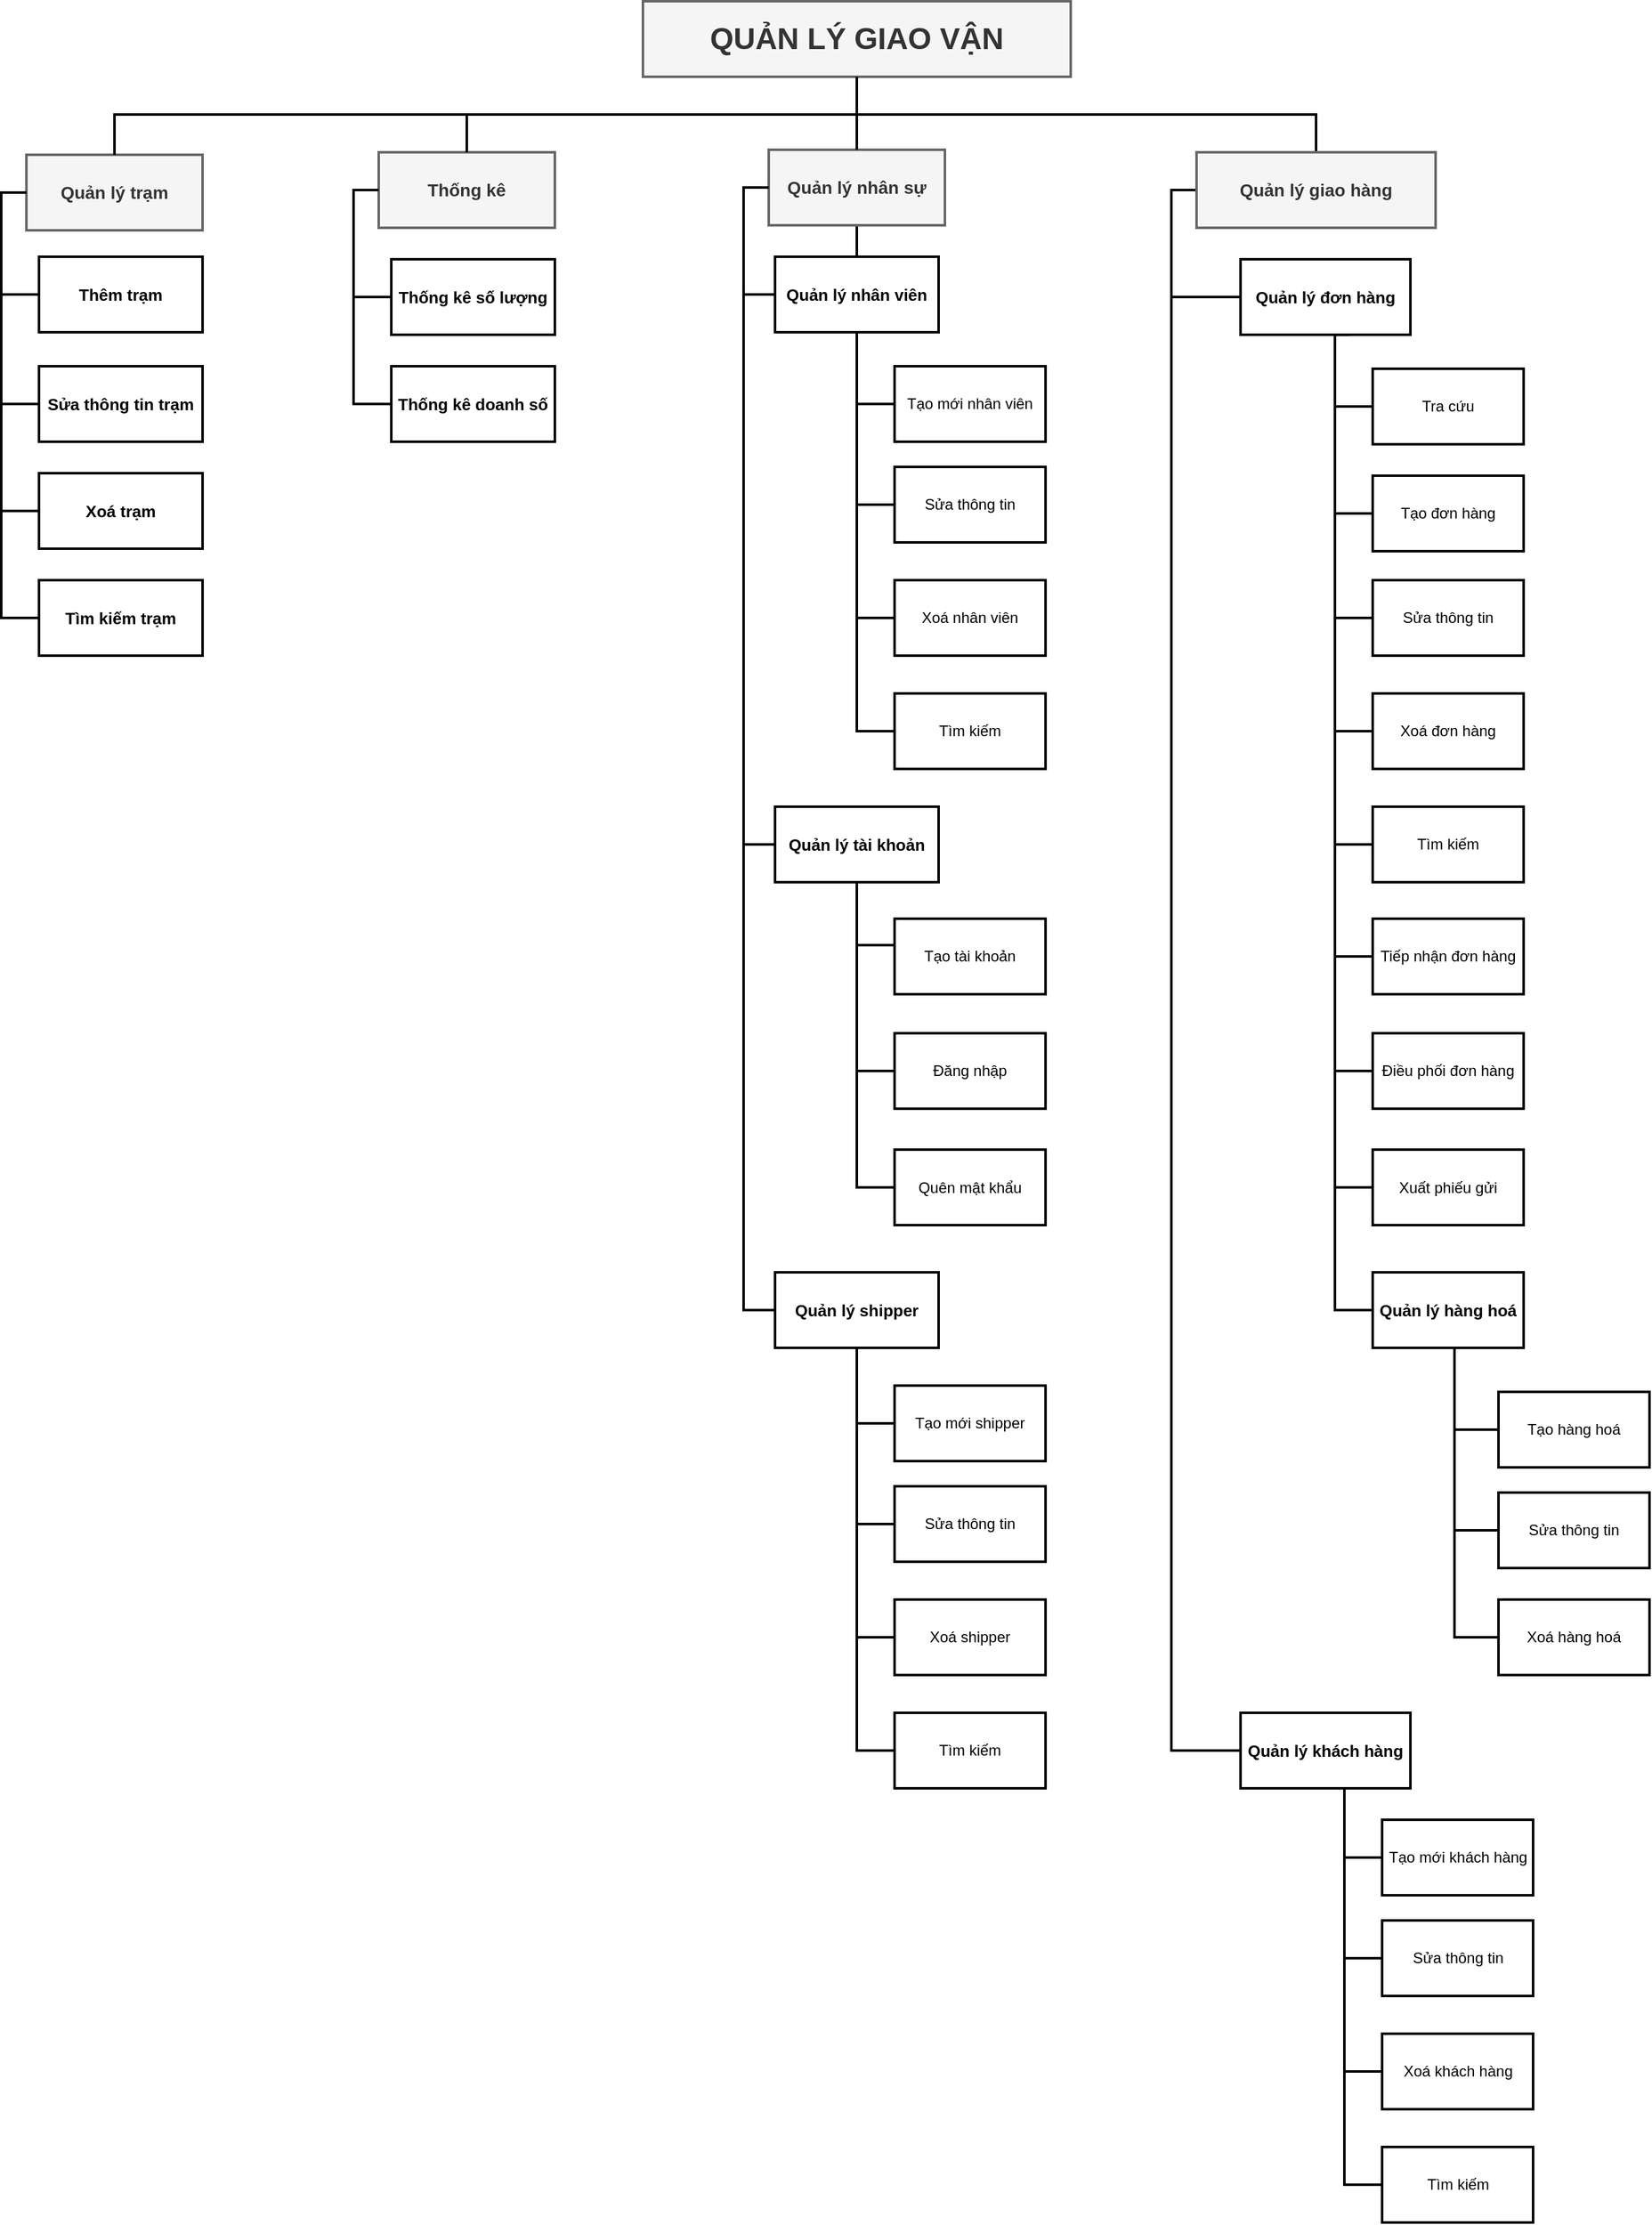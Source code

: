 <mxfile version="14.4.3" type="device"><diagram name="Page-1" id="64c3da0e-402f-94eb-ee01-a36477274f13"><mxGraphModel dx="5413" dy="2403" grid="1" gridSize="10" guides="1" tooltips="1" connect="1" arrows="1" fold="1" page="0" pageScale="1" pageWidth="1169" pageHeight="826" background="#ffffff" math="0" shadow="0"><root><mxCell id="0"/><mxCell id="1" parent="0"/><mxCell id="40" value="Quên mật khẩu" style="whiteSpace=wrap;rounded=1;shadow=0;fontStyle=0;strokeWidth=2;sketch=0;labelBackgroundColor=none;" parent="1" vertex="1"><mxGeometry x="-1160.0" y="912.5" width="120" height="60" as="geometry"/></mxCell><mxCell id="111" value="" style="edgeStyle=elbowEdgeStyle;elbow=horizontal;rounded=0;fontColor=#000000;endArrow=none;endFill=0;strokeWidth=2;shadow=0;sketch=0;labelBackgroundColor=none;exitX=0.75;exitY=1;exitDx=0;exitDy=0;" parent="1" source="oA6b_5y39456TYR5qZ_R-436" edge="1"><mxGeometry width="100" height="100" relative="1" as="geometry"><mxPoint x="-160" y="440" as="sourcePoint"/><mxPoint x="-1160.0" y="750" as="targetPoint"/><Array as="points"><mxPoint x="-1190" y="750"/></Array></mxGeometry></mxCell><mxCell id="112" value="" style="edgeStyle=elbowEdgeStyle;elbow=horizontal;rounded=0;fontColor=#000000;endArrow=none;endFill=0;strokeWidth=2;shadow=0;sketch=0;labelBackgroundColor=none;exitX=0.75;exitY=1;exitDx=0;exitDy=0;entryX=0;entryY=0.5;entryDx=0;entryDy=0;" parent="1" source="oA6b_5y39456TYR5qZ_R-436" target="oA6b_5y39456TYR5qZ_R-475" edge="1"><mxGeometry width="100" height="100" relative="1" as="geometry"><mxPoint x="-150" y="440" as="sourcePoint"/><mxPoint x="-1160" y="862.5" as="targetPoint"/><Array as="points"><mxPoint x="-1190" y="670"/></Array></mxGeometry></mxCell><mxCell id="_NyB6Hycx3oYJeVc53ju-244" value="Tạo mới nhân viên" style="whiteSpace=wrap;rounded=0;shadow=0;fontStyle=0;strokeWidth=2;sketch=0;labelBackgroundColor=none;" parent="1" vertex="1"><mxGeometry x="-1160.0" y="290.0" width="120" height="60" as="geometry"/></mxCell><mxCell id="_NyB6Hycx3oYJeVc53ju-245" value="Sửa thông tin" style="whiteSpace=wrap;rounded=0;shadow=0;fontStyle=0;strokeWidth=2;sketch=0;labelBackgroundColor=none;" parent="1" vertex="1"><mxGeometry x="-1160.0" y="370.0" width="120" height="60" as="geometry"/></mxCell><mxCell id="_NyB6Hycx3oYJeVc53ju-247" value="" style="edgeStyle=elbowEdgeStyle;elbow=horizontal;rounded=0;fontColor=#000000;endArrow=none;endFill=0;strokeWidth=2;shadow=0;sketch=0;labelBackgroundColor=none;" parent="1" target="_NyB6Hycx3oYJeVc53ju-244" edge="1"><mxGeometry width="100" height="100" relative="1" as="geometry"><mxPoint x="-1170" y="150" as="sourcePoint"/><mxPoint x="-1180" y="315.0" as="targetPoint"/><Array as="points"><mxPoint x="-1190" y="225"/></Array></mxGeometry></mxCell><mxCell id="_NyB6Hycx3oYJeVc53ju-248" value="" style="edgeStyle=elbowEdgeStyle;elbow=horizontal;rounded=0;fontColor=#000000;endArrow=none;endFill=0;strokeWidth=2;shadow=0;sketch=0;labelBackgroundColor=none;" parent="1" target="_NyB6Hycx3oYJeVc53ju-245" edge="1"><mxGeometry width="100" height="100" relative="1" as="geometry"><mxPoint x="-1170" y="150" as="sourcePoint"/><mxPoint x="-1180" y="395.0" as="targetPoint"/><Array as="points"><mxPoint x="-1190" y="185"/><mxPoint x="-1190" y="265"/></Array></mxGeometry></mxCell><mxCell id="_NyB6Hycx3oYJeVc53ju-249" value="Xoá nhân viên" style="whiteSpace=wrap;rounded=0;shadow=0;fontStyle=0;strokeWidth=2;sketch=0;labelBackgroundColor=none;" parent="1" vertex="1"><mxGeometry x="-1160.0" y="460.0" width="120" height="60" as="geometry"/></mxCell><mxCell id="_NyB6Hycx3oYJeVc53ju-250" value="" style="edgeStyle=elbowEdgeStyle;elbow=horizontal;rounded=0;fontColor=#000000;endArrow=none;endFill=0;strokeWidth=2;entryX=0;entryY=0.5;entryDx=0;entryDy=0;exitX=0;exitY=0.5;exitDx=0;exitDy=0;shadow=0;sketch=0;labelBackgroundColor=none;" parent="1" target="_NyB6Hycx3oYJeVc53ju-249" edge="1"><mxGeometry width="100" height="100" relative="1" as="geometry"><mxPoint x="-1170" y="150" as="sourcePoint"/><mxPoint x="-1125.0" y="410" as="targetPoint"/><Array as="points"><mxPoint x="-1190" y="330"/><mxPoint x="-1180" y="275"/></Array></mxGeometry></mxCell><mxCell id="_NyB6Hycx3oYJeVc53ju-267" value="Tìm kiếm" style="whiteSpace=wrap;rounded=0;shadow=0;fontStyle=0;strokeWidth=2;sketch=0;labelBackgroundColor=none;" parent="1" vertex="1"><mxGeometry x="-1160.0" y="550.0" width="120" height="60" as="geometry"/></mxCell><mxCell id="_NyB6Hycx3oYJeVc53ju-268" value="" style="edgeStyle=elbowEdgeStyle;elbow=horizontal;rounded=0;fontColor=#000000;endArrow=none;endFill=0;strokeWidth=2;entryX=0;entryY=0.5;entryDx=0;entryDy=0;exitX=0.554;exitY=0.99;exitDx=0;exitDy=0;shadow=0;sketch=0;labelBackgroundColor=none;exitPerimeter=0;" parent="1" source="oA6b_5y39456TYR5qZ_R-435" target="_NyB6Hycx3oYJeVc53ju-267" edge="1"><mxGeometry width="100" height="100" relative="1" as="geometry"><mxPoint x="-1170" y="150.0" as="sourcePoint"/><mxPoint x="-1125.0" y="500" as="targetPoint"/><Array as="points"><mxPoint x="-1190" y="420"/><mxPoint x="-1180" y="365"/></Array></mxGeometry></mxCell><mxCell id="_NyB6Hycx3oYJeVc53ju-273" value="" style="edgeStyle=elbowEdgeStyle;elbow=horizontal;rounded=0;fontColor=#000000;endArrow=none;endFill=0;strokeWidth=2;shadow=0;sketch=0;labelBackgroundColor=none;exitX=0.5;exitY=1;exitDx=0;exitDy=0;" parent="1" source="oA6b_5y39456TYR5qZ_R-437" edge="1"><mxGeometry width="100" height="100" relative="1" as="geometry"><mxPoint x="-1170" y="960" as="sourcePoint"/><mxPoint x="-1160" y="1130" as="targetPoint"/><Array as="points"><mxPoint x="-1190" y="1035"/></Array></mxGeometry></mxCell><mxCell id="_NyB6Hycx3oYJeVc53ju-274" value="" style="edgeStyle=elbowEdgeStyle;elbow=horizontal;rounded=0;fontColor=#000000;endArrow=none;endFill=0;strokeWidth=2;shadow=0;sketch=0;labelBackgroundColor=none;exitX=0.5;exitY=1;exitDx=0;exitDy=0;" parent="1" source="oA6b_5y39456TYR5qZ_R-437" edge="1"><mxGeometry width="100" height="100" relative="1" as="geometry"><mxPoint x="-1170" y="960" as="sourcePoint"/><mxPoint x="-1160" y="1210" as="targetPoint"/><Array as="points"><mxPoint x="-1190" y="995"/><mxPoint x="-1190" y="1075"/></Array></mxGeometry></mxCell><mxCell id="_NyB6Hycx3oYJeVc53ju-276" value="" style="edgeStyle=elbowEdgeStyle;elbow=horizontal;rounded=0;fontColor=#000000;endArrow=none;endFill=0;strokeWidth=2;entryX=0;entryY=0.5;entryDx=0;entryDy=0;exitX=0.5;exitY=1;exitDx=0;exitDy=0;shadow=0;sketch=0;labelBackgroundColor=none;" parent="1" source="oA6b_5y39456TYR5qZ_R-437" edge="1"><mxGeometry width="100" height="100" relative="1" as="geometry"><mxPoint x="-1170" y="960" as="sourcePoint"/><mxPoint x="-1160" y="1300" as="targetPoint"/><Array as="points"><mxPoint x="-1190" y="1140"/><mxPoint x="-1180" y="1085"/></Array></mxGeometry></mxCell><mxCell id="_NyB6Hycx3oYJeVc53ju-280" value="Tạo mới khách hàng" style="whiteSpace=wrap;rounded=0;shadow=0;fontStyle=0;strokeWidth=2;sketch=0;labelBackgroundColor=none;" parent="1" vertex="1"><mxGeometry x="-772.5" y="1445" width="120" height="60" as="geometry"/></mxCell><mxCell id="_NyB6Hycx3oYJeVc53ju-281" value="Sửa thông tin" style="whiteSpace=wrap;rounded=0;shadow=0;fontStyle=0;strokeWidth=2;sketch=0;labelBackgroundColor=none;" parent="1" vertex="1"><mxGeometry x="-772.5" y="1525" width="120" height="60" as="geometry"/></mxCell><mxCell id="_NyB6Hycx3oYJeVc53ju-283" value="" style="edgeStyle=elbowEdgeStyle;elbow=horizontal;rounded=0;fontColor=#000000;endArrow=none;endFill=0;strokeWidth=2;shadow=0;sketch=0;labelBackgroundColor=none;exitX=0.75;exitY=1;exitDx=0;exitDy=0;" parent="1" target="_NyB6Hycx3oYJeVc53ju-280" edge="1" source="oA6b_5y39456TYR5qZ_R-431"><mxGeometry width="100" height="100" relative="1" as="geometry"><mxPoint x="-782.5" y="1305" as="sourcePoint"/><mxPoint x="-792.5" y="1470.0" as="targetPoint"/><Array as="points"><mxPoint x="-802.5" y="1380"/></Array></mxGeometry></mxCell><mxCell id="_NyB6Hycx3oYJeVc53ju-284" value="" style="edgeStyle=elbowEdgeStyle;elbow=horizontal;rounded=0;fontColor=#000000;endArrow=none;endFill=0;strokeWidth=2;shadow=0;sketch=0;labelBackgroundColor=none;" parent="1" target="_NyB6Hycx3oYJeVc53ju-281" edge="1"><mxGeometry width="100" height="100" relative="1" as="geometry"><mxPoint x="-802.5" y="1425" as="sourcePoint"/><mxPoint x="-792.5" y="1550.0" as="targetPoint"/><Array as="points"><mxPoint x="-802.5" y="1340"/><mxPoint x="-802.5" y="1420"/></Array></mxGeometry></mxCell><mxCell id="_NyB6Hycx3oYJeVc53ju-285" value="Xoá khách hàng" style="whiteSpace=wrap;rounded=0;shadow=0;fontStyle=0;strokeWidth=2;sketch=0;labelBackgroundColor=none;" parent="1" vertex="1"><mxGeometry x="-772.5" y="1615" width="120" height="60" as="geometry"/></mxCell><mxCell id="_NyB6Hycx3oYJeVc53ju-286" value="" style="edgeStyle=elbowEdgeStyle;elbow=horizontal;rounded=0;fontColor=#000000;endArrow=none;endFill=0;strokeWidth=2;entryX=0;entryY=0.5;entryDx=0;entryDy=0;exitX=0.5;exitY=1;exitDx=0;exitDy=0;shadow=0;sketch=0;labelBackgroundColor=none;" parent="1" target="_NyB6Hycx3oYJeVc53ju-285" edge="1" source="oA6b_5y39456TYR5qZ_R-431"><mxGeometry width="100" height="100" relative="1" as="geometry"><mxPoint x="-782.5" y="1305" as="sourcePoint"/><mxPoint x="-737.5" y="1565" as="targetPoint"/><Array as="points"><mxPoint x="-802.5" y="1485"/><mxPoint x="-792.5" y="1430"/></Array></mxGeometry></mxCell><mxCell id="_NyB6Hycx3oYJeVc53ju-287" value="Tìm kiếm" style="whiteSpace=wrap;rounded=0;shadow=0;fontStyle=0;strokeWidth=2;sketch=0;labelBackgroundColor=none;" parent="1" vertex="1"><mxGeometry x="-772.5" y="1705" width="120" height="60" as="geometry"/></mxCell><mxCell id="_NyB6Hycx3oYJeVc53ju-288" value="" style="edgeStyle=elbowEdgeStyle;elbow=horizontal;rounded=0;fontColor=#000000;endArrow=none;endFill=0;strokeWidth=2;entryX=0;entryY=0.5;entryDx=0;entryDy=0;exitX=0.5;exitY=1;exitDx=0;exitDy=0;shadow=0;sketch=0;labelBackgroundColor=none;" parent="1" target="_NyB6Hycx3oYJeVc53ju-287" edge="1" source="oA6b_5y39456TYR5qZ_R-431"><mxGeometry width="100" height="100" relative="1" as="geometry"><mxPoint x="-782.5" y="1305.0" as="sourcePoint"/><mxPoint x="-737.5" y="1655" as="targetPoint"/><Array as="points"><mxPoint x="-802.5" y="1575"/><mxPoint x="-792.5" y="1520"/></Array></mxGeometry></mxCell><mxCell id="Oupr7scw0Dh3y4bN9Ev9-234" value="Xem chi tiết" style="whiteSpace=wrap;rounded=0;shadow=0;fontStyle=0;strokeWidth=2;sketch=0;labelBackgroundColor=none;" parent="1" vertex="1"><mxGeometry x="-780.0" y="292.0" width="120" height="60" as="geometry"/></mxCell><mxCell id="Oupr7scw0Dh3y4bN9Ev9-235" value="Tạo lập đơn hàng" style="whiteSpace=wrap;rounded=0;shadow=0;fontStyle=0;strokeWidth=2;sketch=0;labelBackgroundColor=none;" parent="1" vertex="1"><mxGeometry x="-780.0" y="377.0" width="120" height="60" as="geometry"/></mxCell><mxCell id="Oupr7scw0Dh3y4bN9Ev9-237" value="" style="edgeStyle=elbowEdgeStyle;elbow=horizontal;rounded=0;fontColor=#000000;endArrow=none;endFill=0;strokeWidth=2;shadow=0;sketch=0;labelBackgroundColor=none;" parent="1" target="Oupr7scw0Dh3y4bN9Ev9-234" edge="1"><mxGeometry width="100" height="100" relative="1" as="geometry"><mxPoint x="-810" y="270" as="sourcePoint"/><mxPoint x="-800" y="321.0" as="targetPoint"/><Array as="points"><mxPoint x="-810" y="271"/></Array></mxGeometry></mxCell><mxCell id="Oupr7scw0Dh3y4bN9Ev9-238" value="" style="edgeStyle=elbowEdgeStyle;elbow=horizontal;rounded=0;fontColor=#000000;endArrow=none;endFill=0;strokeWidth=2;shadow=0;sketch=0;labelBackgroundColor=none;" parent="1" target="Oupr7scw0Dh3y4bN9Ev9-235" edge="1"><mxGeometry width="100" height="100" relative="1" as="geometry"><mxPoint x="-790" y="236" as="sourcePoint"/><mxPoint x="-800" y="401.0" as="targetPoint"/><Array as="points"><mxPoint x="-810" y="311"/></Array></mxGeometry></mxCell><mxCell id="Oupr7scw0Dh3y4bN9Ev9-239" value="" style="edgeStyle=elbowEdgeStyle;elbow=horizontal;rounded=0;fontColor=#000000;endArrow=none;endFill=0;strokeWidth=2;shadow=0;sketch=0;labelBackgroundColor=none;entryX=0;entryY=0.5;entryDx=0;entryDy=0;" parent="1" target="oA6b_5y39456TYR5qZ_R-505" edge="1"><mxGeometry width="100" height="100" relative="1" as="geometry"><mxPoint x="-790" y="236" as="sourcePoint"/><mxPoint x="-780" y="580.0" as="targetPoint"/><Array as="points"><mxPoint x="-810" y="271"/><mxPoint x="-810" y="351"/></Array></mxGeometry></mxCell><mxCell id="Oupr7scw0Dh3y4bN9Ev9-240" value="Xoá đơn hàng" style="whiteSpace=wrap;rounded=0;shadow=0;fontStyle=0;strokeWidth=2;sketch=0;labelBackgroundColor=none;" parent="1" vertex="1"><mxGeometry x="-780.0" y="550.0" width="120" height="60" as="geometry"/></mxCell><mxCell id="Oupr7scw0Dh3y4bN9Ev9-241" value="" style="edgeStyle=elbowEdgeStyle;elbow=horizontal;rounded=0;fontColor=#000000;endArrow=none;endFill=0;strokeWidth=2;entryX=0;entryY=0.5;entryDx=0;entryDy=0;exitX=0;exitY=0.5;exitDx=0;exitDy=0;shadow=0;sketch=0;labelBackgroundColor=none;" parent="1" target="Oupr7scw0Dh3y4bN9Ev9-240" edge="1"><mxGeometry width="100" height="100" relative="1" as="geometry"><mxPoint x="-790" y="236" as="sourcePoint"/><mxPoint x="-745.0" y="496" as="targetPoint"/><Array as="points"><mxPoint x="-810" y="416"/><mxPoint x="-800" y="361"/></Array></mxGeometry></mxCell><mxCell id="Oupr7scw0Dh3y4bN9Ev9-250" value="" style="edgeStyle=elbowEdgeStyle;elbow=horizontal;rounded=0;fontColor=#000000;endArrow=none;endFill=0;strokeWidth=2;entryX=0;entryY=0.5;entryDx=0;entryDy=0;exitX=0;exitY=0.5;exitDx=0;exitDy=0;shadow=0;sketch=0;labelBackgroundColor=none;" parent="1" edge="1" target="oA6b_5y39456TYR5qZ_R-511"><mxGeometry width="100" height="100" relative="1" as="geometry"><mxPoint x="-790" y="236.0" as="sourcePoint"/><mxPoint x="-780" y="900" as="targetPoint"/><Array as="points"><mxPoint x="-810" y="668"/><mxPoint x="-800" y="613"/></Array></mxGeometry></mxCell><mxCell id="Oupr7scw0Dh3y4bN9Ev9-252" value="" style="edgeStyle=elbowEdgeStyle;elbow=horizontal;rounded=0;fontColor=#000000;endArrow=none;endFill=0;strokeWidth=2;exitX=0;exitY=0.5;exitDx=0;exitDy=0;entryX=0;entryY=0.5;entryDx=0;entryDy=0;shadow=0;sketch=0;labelBackgroundColor=none;" parent="1" target="oA6b_5y39456TYR5qZ_R-510" edge="1"><mxGeometry width="100" height="100" relative="1" as="geometry"><mxPoint x="-790" y="236.0" as="sourcePoint"/><mxPoint x="-794" y="988" as="targetPoint"/><Array as="points"><mxPoint x="-810" y="618"/><mxPoint x="-786" y="623"/></Array></mxGeometry></mxCell><mxCell id="Oupr7scw0Dh3y4bN9Ev9-256" value="Quên mật khẩu" style="whiteSpace=wrap;rounded=1;shadow=0;fontStyle=0;strokeWidth=2;sketch=0;labelBackgroundColor=none;" parent="1" vertex="1"><mxGeometry x="-1160.0" y="912.5" width="120" height="60" as="geometry"/></mxCell><mxCell id="Oupr7scw0Dh3y4bN9Ev9-265" value="Quên mật khẩu" style="whiteSpace=wrap;rounded=0;shadow=0;fontStyle=0;strokeWidth=2;sketch=0;labelBackgroundColor=none;" parent="1" vertex="1"><mxGeometry x="-1160.0" y="912.5" width="120" height="60" as="geometry"/></mxCell><mxCell id="Oupr7scw0Dh3y4bN9Ev9-273" value="Tạo mới nhân viên" style="whiteSpace=wrap;rounded=0;shadow=0;fontStyle=0;strokeWidth=2;sketch=0;labelBackgroundColor=none;" parent="1" vertex="1"><mxGeometry x="-1160.0" y="290.0" width="120" height="60" as="geometry"/></mxCell><mxCell id="Oupr7scw0Dh3y4bN9Ev9-274" value="Sửa thông tin" style="whiteSpace=wrap;rounded=0;shadow=0;fontStyle=0;strokeWidth=2;sketch=0;labelBackgroundColor=none;" parent="1" vertex="1"><mxGeometry x="-1160.0" y="370.0" width="120" height="60" as="geometry"/></mxCell><mxCell id="Oupr7scw0Dh3y4bN9Ev9-275" value="Xoá nhân viên" style="whiteSpace=wrap;rounded=0;shadow=0;fontStyle=0;strokeWidth=2;sketch=0;labelBackgroundColor=none;" parent="1" vertex="1"><mxGeometry x="-1160.0" y="460.0" width="120" height="60" as="geometry"/></mxCell><mxCell id="Oupr7scw0Dh3y4bN9Ev9-276" value="Tìm kiếm" style="whiteSpace=wrap;rounded=0;shadow=0;fontStyle=0;strokeWidth=2;sketch=0;labelBackgroundColor=none;" parent="1" vertex="1"><mxGeometry x="-1160.0" y="550.0" width="120" height="60" as="geometry"/></mxCell><mxCell id="oA6b_5y39456TYR5qZ_R-339" value="QUẢN LÝ GIAO VẬN" style="whiteSpace=wrap;rounded=0;shadow=0;fontStyle=1;fontSize=24;strokeWidth=2;sketch=0;labelBackgroundColor=none;fillColor=#f5f5f5;strokeColor=#666666;fontColor=#333333;" parent="1" vertex="1"><mxGeometry x="-1360" width="340" height="60" as="geometry"/></mxCell><mxCell id="oA6b_5y39456TYR5qZ_R-341" value="Quản lý trạm trung chuyển" style="whiteSpace=wrap;rounded=1;shadow=0;fontStyle=1;fontSize=14;strokeWidth=2;sketch=0;labelBackgroundColor=none;" parent="1" vertex="1"><mxGeometry x="-920" y="120" width="190" height="60" as="geometry"/></mxCell><mxCell id="oA6b_5y39456TYR5qZ_R-343" value="Quản lý nhân sự" style="whiteSpace=wrap;rounded=0;shadow=0;fontStyle=1;fontSize=14;strokeWidth=2;sketch=0;labelBackgroundColor=none;fillColor=#f5f5f5;strokeColor=#666666;fontColor=#333333;" parent="1" vertex="1"><mxGeometry x="-1260" y="118.0" width="140" height="60" as="geometry"/></mxCell><mxCell id="oA6b_5y39456TYR5qZ_R-344" value="Thống kê" style="whiteSpace=wrap;rounded=0;shadow=0;fontStyle=1;fontSize=14;strokeWidth=2;sketch=0;labelBackgroundColor=none;fillColor=#f5f5f5;strokeColor=#666666;fontColor=#333333;" parent="1" vertex="1"><mxGeometry x="-1570" y="120.0" width="140" height="60" as="geometry"/></mxCell><mxCell id="oA6b_5y39456TYR5qZ_R-353" value="" style="edgeStyle=elbowEdgeStyle;elbow=vertical;rounded=0;fontColor=#000000;endArrow=none;endFill=0;strokeWidth=2;shadow=0;sketch=0;labelBackgroundColor=none;" parent="1" source="oA6b_5y39456TYR5qZ_R-339" target="oA6b_5y39456TYR5qZ_R-341" edge="1"><mxGeometry width="100" height="100" relative="1" as="geometry"><mxPoint x="-1930" y="100" as="sourcePoint"/><mxPoint x="-1830" as="targetPoint"/></mxGeometry></mxCell><mxCell id="oA6b_5y39456TYR5qZ_R-354" value="" style="edgeStyle=elbowEdgeStyle;elbow=vertical;rounded=0;fontColor=#000000;endArrow=none;endFill=0;strokeWidth=2;shadow=0;sketch=0;labelBackgroundColor=none;" parent="1" source="oA6b_5y39456TYR5qZ_R-339" target="oA6b_5y39456TYR5qZ_R-343" edge="1"><mxGeometry width="100" height="100" relative="1" as="geometry"><mxPoint x="-1920" y="110" as="sourcePoint"/><mxPoint x="-1820" y="10" as="targetPoint"/></mxGeometry></mxCell><mxCell id="oA6b_5y39456TYR5qZ_R-355" value="" style="edgeStyle=elbowEdgeStyle;elbow=vertical;rounded=0;fontColor=#000000;endArrow=none;endFill=0;strokeWidth=2;shadow=0;sketch=0;labelBackgroundColor=none;" parent="1" source="oA6b_5y39456TYR5qZ_R-339" target="oA6b_5y39456TYR5qZ_R-344" edge="1"><mxGeometry width="100" height="100" relative="1" as="geometry"><mxPoint x="-1910" y="120" as="sourcePoint"/><mxPoint x="-1810" y="20" as="targetPoint"/></mxGeometry></mxCell><mxCell id="oA6b_5y39456TYR5qZ_R-358" value="Tạo mới trạm" style="whiteSpace=wrap;rounded=1;shadow=0;fontStyle=1;strokeWidth=2;sketch=0;labelBackgroundColor=none;fontSize=13;" parent="1" vertex="1"><mxGeometry x="-885.0" y="205.0" width="120" height="60" as="geometry"/></mxCell><mxCell id="oA6b_5y39456TYR5qZ_R-360" value="Xoá trạm" style="whiteSpace=wrap;rounded=1;shadow=0;fontStyle=1;strokeWidth=2;sketch=0;labelBackgroundColor=none;fontSize=13;" parent="1" vertex="1"><mxGeometry x="-885.0" y="1360" width="120" height="60" as="geometry"/></mxCell><mxCell id="oA6b_5y39456TYR5qZ_R-361" value="" style="edgeStyle=elbowEdgeStyle;elbow=horizontal;rounded=0;fontColor=#000000;endArrow=none;endFill=0;strokeWidth=2;shadow=0;sketch=0;labelBackgroundColor=none;" parent="1" target="oA6b_5y39456TYR5qZ_R-358" edge="1"><mxGeometry width="100" height="100" relative="1" as="geometry"><mxPoint x="-930" y="150.0" as="sourcePoint"/><mxPoint x="-930" y="235.0" as="targetPoint"/><Array as="points"><mxPoint x="-940" y="185"/></Array></mxGeometry></mxCell><mxCell id="oA6b_5y39456TYR5qZ_R-363" value="" style="edgeStyle=elbowEdgeStyle;elbow=horizontal;rounded=0;fontColor=#000000;endArrow=none;endFill=0;strokeWidth=2;shadow=0;sketch=0;labelBackgroundColor=none;" parent="1" target="oA6b_5y39456TYR5qZ_R-360" edge="1"><mxGeometry width="100" height="100" relative="1" as="geometry"><mxPoint x="-920" y="150.0" as="sourcePoint"/><mxPoint x="-930" y="395.0" as="targetPoint"/><Array as="points"><mxPoint x="-940" y="185"/><mxPoint x="-940" y="265"/></Array></mxGeometry></mxCell><mxCell id="oA6b_5y39456TYR5qZ_R-366" value="Xem chi tiết" style="whiteSpace=wrap;rounded=0;shadow=0;fontStyle=1;strokeWidth=2;sketch=0;labelBackgroundColor=none;fontSize=13;" parent="1" vertex="1"><mxGeometry x="-1250.0" y="203.0" width="120" height="60" as="geometry"/></mxCell><mxCell id="oA6b_5y39456TYR5qZ_R-367" value="Tạo mới nhân viên" style="whiteSpace=wrap;rounded=0;shadow=0;fontStyle=1;strokeWidth=2;sketch=0;labelBackgroundColor=none;fontSize=13;" parent="1" vertex="1"><mxGeometry x="-1255.0" y="640.0" width="120" height="60" as="geometry"/></mxCell><mxCell id="oA6b_5y39456TYR5qZ_R-369" value="" style="edgeStyle=elbowEdgeStyle;elbow=horizontal;rounded=0;fontColor=#000000;endArrow=none;endFill=0;strokeWidth=2;shadow=0;sketch=0;labelBackgroundColor=none;" parent="1" target="oA6b_5y39456TYR5qZ_R-366" edge="1"><mxGeometry width="100" height="100" relative="1" as="geometry"><mxPoint x="-1270" y="148.0" as="sourcePoint"/><mxPoint x="-1270" y="233.0" as="targetPoint"/><Array as="points"><mxPoint x="-1280" y="183"/></Array></mxGeometry></mxCell><mxCell id="oA6b_5y39456TYR5qZ_R-370" value="" style="edgeStyle=elbowEdgeStyle;elbow=horizontal;rounded=0;fontColor=#000000;endArrow=none;endFill=0;strokeWidth=2;shadow=0;sketch=0;labelBackgroundColor=none;" parent="1" target="oA6b_5y39456TYR5qZ_R-367" edge="1"><mxGeometry width="100" height="100" relative="1" as="geometry"><mxPoint x="-1260" y="148.0" as="sourcePoint"/><mxPoint x="-1270" y="313.0" as="targetPoint"/><Array as="points"><mxPoint x="-1280" y="223"/></Array></mxGeometry></mxCell><mxCell id="oA6b_5y39456TYR5qZ_R-371" value="" style="edgeStyle=elbowEdgeStyle;elbow=horizontal;rounded=0;fontColor=#000000;endArrow=none;endFill=0;strokeWidth=2;shadow=0;sketch=0;labelBackgroundColor=none;entryX=0;entryY=0.5;entryDx=0;entryDy=0;" parent="1" target="oA6b_5y39456TYR5qZ_R-437" edge="1"><mxGeometry width="100" height="100" relative="1" as="geometry"><mxPoint x="-1260" y="148.0" as="sourcePoint"/><mxPoint x="-1255.0" y="750" as="targetPoint"/><Array as="points"><mxPoint x="-1280" y="183"/><mxPoint x="-1280" y="263"/></Array></mxGeometry></mxCell><mxCell id="oA6b_5y39456TYR5qZ_R-376" value="Thống kê số lượng" style="whiteSpace=wrap;rounded=0;shadow=0;fontStyle=1;strokeWidth=2;sketch=0;labelBackgroundColor=none;fontSize=13;" parent="1" vertex="1"><mxGeometry x="-1560" y="205" width="130" height="60" as="geometry"/></mxCell><mxCell id="oA6b_5y39456TYR5qZ_R-377" value="Thống kê doanh số" style="whiteSpace=wrap;rounded=0;shadow=0;fontStyle=1;strokeWidth=2;sketch=0;labelBackgroundColor=none;fontSize=13;" parent="1" vertex="1"><mxGeometry x="-1560" y="290" width="130" height="60" as="geometry"/></mxCell><mxCell id="oA6b_5y39456TYR5qZ_R-379" value="" style="edgeStyle=elbowEdgeStyle;elbow=horizontal;rounded=0;fontColor=#000000;endArrow=none;endFill=0;strokeWidth=2;shadow=0;sketch=0;labelBackgroundColor=none;" parent="1" target="oA6b_5y39456TYR5qZ_R-376" edge="1"><mxGeometry width="100" height="100" relative="1" as="geometry"><mxPoint x="-1580" y="150" as="sourcePoint"/><mxPoint x="-1580" y="235.0" as="targetPoint"/><Array as="points"><mxPoint x="-1590" y="185"/></Array></mxGeometry></mxCell><mxCell id="oA6b_5y39456TYR5qZ_R-380" value="" style="edgeStyle=elbowEdgeStyle;elbow=horizontal;rounded=0;fontColor=#000000;endArrow=none;endFill=0;strokeWidth=2;shadow=0;sketch=0;labelBackgroundColor=none;" parent="1" target="oA6b_5y39456TYR5qZ_R-377" edge="1"><mxGeometry width="100" height="100" relative="1" as="geometry"><mxPoint x="-1570" y="150" as="sourcePoint"/><mxPoint x="-1580" y="315.0" as="targetPoint"/><Array as="points"><mxPoint x="-1590" y="225"/></Array></mxGeometry></mxCell><mxCell id="oA6b_5y39456TYR5qZ_R-423" value="Xoá trạm" style="whiteSpace=wrap;rounded=1;shadow=0;fontStyle=1;strokeWidth=2;sketch=0;labelBackgroundColor=none;fontSize=13;" parent="1" vertex="1"><mxGeometry x="-885.0" y="1360" width="120" height="60" as="geometry"/></mxCell><mxCell id="oA6b_5y39456TYR5qZ_R-425" value="Tạo mới trạm" style="whiteSpace=wrap;rounded=1;shadow=0;fontStyle=1;strokeWidth=2;sketch=0;labelBackgroundColor=none;fontSize=13;" parent="1" vertex="1"><mxGeometry x="-885.0" y="205.0" width="120" height="60" as="geometry"/></mxCell><mxCell id="oA6b_5y39456TYR5qZ_R-426" value="Quản lý trạm trung chuyển" style="whiteSpace=wrap;rounded=1;shadow=0;fontStyle=1;fontSize=14;strokeWidth=2;sketch=0;labelBackgroundColor=none;" parent="1" vertex="1"><mxGeometry x="-920" y="120" width="190" height="60" as="geometry"/></mxCell><mxCell id="oA6b_5y39456TYR5qZ_R-431" value="Quản lý khách hàng" style="whiteSpace=wrap;rounded=0;shadow=0;fontStyle=1;strokeWidth=2;sketch=0;labelBackgroundColor=none;fontSize=13;" parent="1" vertex="1"><mxGeometry x="-885" y="1360" width="135" height="60" as="geometry"/></mxCell><mxCell id="oA6b_5y39456TYR5qZ_R-433" value="Quản lý đơn hàng" style="whiteSpace=wrap;rounded=0;shadow=0;fontStyle=1;strokeWidth=2;sketch=0;labelBackgroundColor=none;fontSize=13;" parent="1" vertex="1"><mxGeometry x="-885" y="205" width="135" height="60" as="geometry"/></mxCell><mxCell id="oA6b_5y39456TYR5qZ_R-434" value="Quản lý giao hàng" style="whiteSpace=wrap;rounded=0;shadow=0;fontStyle=1;fontSize=14;strokeWidth=2;sketch=0;labelBackgroundColor=none;fillColor=#f5f5f5;strokeColor=#666666;fontColor=#333333;" parent="1" vertex="1"><mxGeometry x="-920" y="120" width="190" height="60" as="geometry"/></mxCell><mxCell id="oA6b_5y39456TYR5qZ_R-435" value="Quản lý nhân viên" style="whiteSpace=wrap;rounded=0;shadow=0;fontStyle=1;strokeWidth=2;sketch=0;labelBackgroundColor=none;fontSize=13;" parent="1" vertex="1"><mxGeometry x="-1255" y="203" width="130" height="60" as="geometry"/></mxCell><mxCell id="oA6b_5y39456TYR5qZ_R-436" value="Quản lý tài khoản" style="whiteSpace=wrap;rounded=0;shadow=0;fontStyle=1;strokeWidth=2;sketch=0;labelBackgroundColor=none;fontSize=13;" parent="1" vertex="1"><mxGeometry x="-1255" y="640" width="130" height="60" as="geometry"/></mxCell><mxCell id="oA6b_5y39456TYR5qZ_R-437" value="Quản lý shipper" style="whiteSpace=wrap;rounded=0;shadow=0;fontStyle=1;strokeWidth=2;sketch=0;labelBackgroundColor=none;fontSize=13;" parent="1" vertex="1"><mxGeometry x="-1255" y="1010" width="130" height="60" as="geometry"/></mxCell><mxCell id="oA6b_5y39456TYR5qZ_R-464" value="Quên mật khẩu" style="whiteSpace=wrap;rounded=1;shadow=0;fontStyle=0;strokeWidth=2;sketch=0;labelBackgroundColor=none;" parent="1" vertex="1"><mxGeometry x="-1160.0" y="912.5" width="120" height="60" as="geometry"/></mxCell><mxCell id="oA6b_5y39456TYR5qZ_R-466" value="Quên mật khẩu" style="whiteSpace=wrap;rounded=1;shadow=0;fontStyle=0;strokeWidth=2;sketch=0;labelBackgroundColor=none;" parent="1" vertex="1"><mxGeometry x="-1160.0" y="912.5" width="120" height="60" as="geometry"/></mxCell><mxCell id="oA6b_5y39456TYR5qZ_R-468" value="Quên mật khẩu" style="whiteSpace=wrap;rounded=0;shadow=0;fontStyle=0;strokeWidth=2;sketch=0;labelBackgroundColor=none;" parent="1" vertex="1"><mxGeometry x="-1160.0" y="912.5" width="120" height="60" as="geometry"/></mxCell><mxCell id="oA6b_5y39456TYR5qZ_R-470" value="Tạo tài khoản" style="whiteSpace=wrap;rounded=0;shadow=0;fontStyle=0;strokeWidth=2;sketch=0;labelBackgroundColor=none;" parent="1" vertex="1"><mxGeometry x="-1160.0" y="729.0" width="120" height="60" as="geometry"/></mxCell><mxCell id="oA6b_5y39456TYR5qZ_R-472" value="Quên mật khẩu" style="whiteSpace=wrap;rounded=1;shadow=0;fontStyle=0;strokeWidth=2;sketch=0;labelBackgroundColor=none;" parent="1" vertex="1"><mxGeometry x="-1160.0" y="912.5" width="120" height="60" as="geometry"/></mxCell><mxCell id="oA6b_5y39456TYR5qZ_R-474" value="Quên mật khẩu" style="whiteSpace=wrap;rounded=1;shadow=0;fontStyle=0;strokeWidth=2;sketch=0;labelBackgroundColor=none;" parent="1" vertex="1"><mxGeometry x="-1160.0" y="912.5" width="120" height="60" as="geometry"/></mxCell><mxCell id="oA6b_5y39456TYR5qZ_R-475" value="Đăng nhập" style="whiteSpace=wrap;rounded=0;shadow=0;fontStyle=0;strokeWidth=2;sketch=0;labelBackgroundColor=none;" parent="1" vertex="1"><mxGeometry x="-1160.0" y="820.0" width="120" height="60" as="geometry"/></mxCell><mxCell id="oA6b_5y39456TYR5qZ_R-476" value="Quên mật khẩu" style="whiteSpace=wrap;rounded=0;shadow=0;fontStyle=0;strokeWidth=2;sketch=0;labelBackgroundColor=none;" parent="1" vertex="1"><mxGeometry x="-1160.0" y="912.5" width="120" height="60" as="geometry"/></mxCell><mxCell id="oA6b_5y39456TYR5qZ_R-477" value="" style="edgeStyle=elbowEdgeStyle;elbow=horizontal;rounded=0;fontColor=#000000;endArrow=none;endFill=0;strokeWidth=2;shadow=0;sketch=0;labelBackgroundColor=none;exitX=0.75;exitY=1;exitDx=0;exitDy=0;" parent="1" source="oA6b_5y39456TYR5qZ_R-436" target="oA6b_5y39456TYR5qZ_R-472" edge="1"><mxGeometry width="100" height="100" relative="1" as="geometry"><mxPoint x="-150" y="440" as="sourcePoint"/><mxPoint x="-160" y="685.0" as="targetPoint"/><Array as="points"><mxPoint x="-1190" y="700"/><mxPoint x="-170" y="555"/></Array></mxGeometry></mxCell><mxCell id="oA6b_5y39456TYR5qZ_R-498" value="Xoá shipper" style="whiteSpace=wrap;rounded=0;shadow=0;fontStyle=0;strokeWidth=2;sketch=0;labelBackgroundColor=none;" parent="1" vertex="1"><mxGeometry x="-1160.0" y="1270" width="120" height="60" as="geometry"/></mxCell><mxCell id="oA6b_5y39456TYR5qZ_R-499" value="Sửa thông tin" style="whiteSpace=wrap;rounded=0;shadow=0;fontStyle=0;strokeWidth=2;sketch=0;labelBackgroundColor=none;" parent="1" vertex="1"><mxGeometry x="-1160.0" y="1180" width="120" height="60" as="geometry"/></mxCell><mxCell id="oA6b_5y39456TYR5qZ_R-500" value="Tạo mới shipper" style="whiteSpace=wrap;rounded=0;shadow=0;fontStyle=0;strokeWidth=2;sketch=0;labelBackgroundColor=none;" parent="1" vertex="1"><mxGeometry x="-1160.0" y="1100" width="120" height="60" as="geometry"/></mxCell><mxCell id="oA6b_5y39456TYR5qZ_R-501" value="Tìm kiếm" style="whiteSpace=wrap;rounded=0;shadow=0;fontStyle=0;strokeWidth=2;sketch=0;labelBackgroundColor=none;" parent="1" vertex="1"><mxGeometry x="-1160.0" y="1360" width="120" height="60" as="geometry"/></mxCell><mxCell id="oA6b_5y39456TYR5qZ_R-502" value="" style="edgeStyle=elbowEdgeStyle;elbow=horizontal;rounded=0;fontColor=#000000;endArrow=none;endFill=0;strokeWidth=2;entryX=0;entryY=0.5;entryDx=0;entryDy=0;exitX=0.5;exitY=1;exitDx=0;exitDy=0;shadow=0;sketch=0;labelBackgroundColor=none;" parent="1" source="oA6b_5y39456TYR5qZ_R-437" edge="1"><mxGeometry width="100" height="100" relative="1" as="geometry"><mxPoint x="-1170" y="960.0" as="sourcePoint"/><mxPoint x="-1160" y="1390.0" as="targetPoint"/><Array as="points"><mxPoint x="-1190" y="1230"/><mxPoint x="-1180" y="1175"/></Array></mxGeometry></mxCell><mxCell id="oA6b_5y39456TYR5qZ_R-503" value="Tra cứu" style="whiteSpace=wrap;rounded=0;shadow=0;fontStyle=0;strokeWidth=2;sketch=0;labelBackgroundColor=none;" parent="1" vertex="1"><mxGeometry x="-780.0" y="292.0" width="120" height="60" as="geometry"/></mxCell><mxCell id="oA6b_5y39456TYR5qZ_R-504" value="Tạo đơn hàng" style="whiteSpace=wrap;rounded=0;shadow=0;fontStyle=0;strokeWidth=2;sketch=0;labelBackgroundColor=none;" parent="1" vertex="1"><mxGeometry x="-780.0" y="377.0" width="120" height="60" as="geometry"/></mxCell><mxCell id="oA6b_5y39456TYR5qZ_R-505" value="Sửa thông tin" style="whiteSpace=wrap;rounded=0;shadow=0;fontStyle=0;strokeWidth=2;sketch=0;labelBackgroundColor=none;" parent="1" vertex="1"><mxGeometry x="-780.0" y="460.0" width="120" height="60" as="geometry"/></mxCell><mxCell id="oA6b_5y39456TYR5qZ_R-506" value="Xoá đơn hàng" style="whiteSpace=wrap;rounded=0;shadow=0;fontStyle=0;strokeWidth=2;sketch=0;labelBackgroundColor=none;" parent="1" vertex="1"><mxGeometry x="-780.0" y="550.0" width="120" height="60" as="geometry"/></mxCell><mxCell id="oA6b_5y39456TYR5qZ_R-507" value="Tìm kiếm" style="whiteSpace=wrap;rounded=0;shadow=0;fontStyle=0;strokeWidth=2;sketch=0;labelBackgroundColor=none;" parent="1" vertex="1"><mxGeometry x="-780.0" y="640.0" width="120" height="60" as="geometry"/></mxCell><mxCell id="oA6b_5y39456TYR5qZ_R-510" value="Tiếp nhận đơn hàng" style="whiteSpace=wrap;rounded=0;shadow=0;fontStyle=0;strokeWidth=2;sketch=0;labelBackgroundColor=none;" parent="1" vertex="1"><mxGeometry x="-780.0" y="729" width="120" height="60" as="geometry"/></mxCell><mxCell id="oA6b_5y39456TYR5qZ_R-511" value="Điều phối đơn hàng" style="whiteSpace=wrap;rounded=0;shadow=0;fontStyle=0;strokeWidth=2;sketch=0;labelBackgroundColor=none;" parent="1" vertex="1"><mxGeometry x="-780.0" y="820" width="120" height="60" as="geometry"/></mxCell><mxCell id="oA6b_5y39456TYR5qZ_R-512" value="Xuất phiếu gửi" style="whiteSpace=wrap;rounded=0;shadow=0;fontStyle=0;strokeWidth=2;sketch=0;labelBackgroundColor=none;" parent="1" vertex="1"><mxGeometry x="-780.0" y="912.5" width="120" height="60" as="geometry"/></mxCell><mxCell id="oA6b_5y39456TYR5qZ_R-514" value="" style="edgeStyle=elbowEdgeStyle;elbow=horizontal;rounded=0;fontColor=#000000;endArrow=none;endFill=0;strokeWidth=2;entryX=0;entryY=0.5;entryDx=0;entryDy=0;shadow=0;sketch=0;labelBackgroundColor=none;" parent="1" edge="1" target="oA6b_5y39456TYR5qZ_R-512"><mxGeometry width="100" height="100" relative="1" as="geometry"><mxPoint x="-810" y="270" as="sourcePoint"/><mxPoint x="-780" y="900" as="targetPoint"/><Array as="points"><mxPoint x="-810" y="668"/><mxPoint x="-800" y="613"/></Array></mxGeometry></mxCell><mxCell id="oA6b_5y39456TYR5qZ_R-516" value="" style="edgeStyle=elbowEdgeStyle;elbow=horizontal;rounded=0;fontColor=#000000;endArrow=none;endFill=0;strokeWidth=2;entryX=0;entryY=0.5;entryDx=0;entryDy=0;shadow=0;sketch=0;labelBackgroundColor=none;" parent="1" target="oA6b_5y39456TYR5qZ_R-507" edge="1"><mxGeometry width="100" height="100" relative="1" as="geometry"><mxPoint x="-810" y="270" as="sourcePoint"/><mxPoint x="-745.0" y="586" as="targetPoint"/><Array as="points"><mxPoint x="-810" y="506"/><mxPoint x="-800" y="451"/></Array></mxGeometry></mxCell><mxCell id="oA6b_5y39456TYR5qZ_R-517" value="" style="edgeStyle=elbowEdgeStyle;elbow=horizontal;rounded=0;fontColor=#000000;endArrow=none;endFill=0;strokeWidth=2;entryX=0;entryY=0.5;entryDx=0;entryDy=0;exitX=0.644;exitY=1.002;exitDx=0;exitDy=0;shadow=0;sketch=0;labelBackgroundColor=none;exitPerimeter=0;" parent="1" source="oA6b_5y39456TYR5qZ_R-433" target="oA6b_5y39456TYR5qZ_R-506" edge="1"><mxGeometry width="100" height="100" relative="1" as="geometry"><mxPoint x="-790" y="236" as="sourcePoint"/><mxPoint x="-745.0" y="496" as="targetPoint"/><Array as="points"><mxPoint x="-810" y="416"/><mxPoint x="-800" y="361"/></Array></mxGeometry></mxCell><mxCell id="jfXtyivci9daAXuTsTnL-251" value="" style="edgeStyle=elbowEdgeStyle;elbow=horizontal;rounded=0;fontColor=#000000;endArrow=none;endFill=0;strokeWidth=2;entryX=0;entryY=0.5;entryDx=0;entryDy=0;shadow=0;sketch=0;labelBackgroundColor=none;exitX=0.5;exitY=1;exitDx=0;exitDy=0;" edge="1" parent="1" source="oA6b_5y39456TYR5qZ_R-433" target="jfXtyivci9daAXuTsTnL-252"><mxGeometry width="100" height="100" relative="1" as="geometry"><mxPoint x="-810" y="260" as="sourcePoint"/><mxPoint x="-282.5" y="1160" as="targetPoint"/><Array as="points"><mxPoint x="-810" y="680"/><mxPoint x="-320" y="-235"/></Array></mxGeometry></mxCell><mxCell id="jfXtyivci9daAXuTsTnL-252" value="Quản lý hàng hoá" style="whiteSpace=wrap;rounded=0;shadow=0;fontStyle=1;strokeWidth=2;sketch=0;labelBackgroundColor=none;fontSize=13;" vertex="1" parent="1"><mxGeometry x="-780" y="1010" width="120" height="60" as="geometry"/></mxCell><mxCell id="jfXtyivci9daAXuTsTnL-254" value="Tạo hàng hoá" style="whiteSpace=wrap;rounded=0;shadow=0;fontStyle=0;strokeWidth=2;sketch=0;labelBackgroundColor=none;" vertex="1" parent="1"><mxGeometry x="-680.0" y="1105" width="120" height="60" as="geometry"/></mxCell><mxCell id="jfXtyivci9daAXuTsTnL-255" value="Sửa thông tin" style="whiteSpace=wrap;rounded=0;shadow=0;fontStyle=0;strokeWidth=2;sketch=0;labelBackgroundColor=none;" vertex="1" parent="1"><mxGeometry x="-680.0" y="1185" width="120" height="60" as="geometry"/></mxCell><mxCell id="jfXtyivci9daAXuTsTnL-256" value="" style="edgeStyle=elbowEdgeStyle;elbow=horizontal;rounded=0;fontColor=#000000;endArrow=none;endFill=0;strokeWidth=2;shadow=0;sketch=0;labelBackgroundColor=none;" edge="1" parent="1" target="jfXtyivci9daAXuTsTnL-254"><mxGeometry width="100" height="100" relative="1" as="geometry"><mxPoint x="-700" y="1070" as="sourcePoint"/><mxPoint x="-705" y="1110.0" as="targetPoint"/><Array as="points"><mxPoint x="-715" y="1020"/></Array></mxGeometry></mxCell><mxCell id="jfXtyivci9daAXuTsTnL-257" value="" style="edgeStyle=elbowEdgeStyle;elbow=horizontal;rounded=0;fontColor=#000000;endArrow=none;endFill=0;strokeWidth=2;shadow=0;sketch=0;labelBackgroundColor=none;" edge="1" parent="1" target="jfXtyivci9daAXuTsTnL-255"><mxGeometry width="100" height="100" relative="1" as="geometry"><mxPoint x="-715" y="1070" as="sourcePoint"/><mxPoint x="-705" y="1190.0" as="targetPoint"/><Array as="points"><mxPoint x="-715" y="980"/><mxPoint x="-715" y="1060"/></Array></mxGeometry></mxCell><mxCell id="jfXtyivci9daAXuTsTnL-258" value="Xoá hàng hoá" style="whiteSpace=wrap;rounded=0;shadow=0;fontStyle=0;strokeWidth=2;sketch=0;labelBackgroundColor=none;" vertex="1" parent="1"><mxGeometry x="-680.0" y="1270" width="120" height="60" as="geometry"/></mxCell><mxCell id="jfXtyivci9daAXuTsTnL-259" value="" style="edgeStyle=elbowEdgeStyle;elbow=horizontal;rounded=0;fontColor=#000000;endArrow=none;endFill=0;strokeWidth=2;entryX=0;entryY=0.5;entryDx=0;entryDy=0;shadow=0;sketch=0;labelBackgroundColor=none;" edge="1" parent="1" target="jfXtyivci9daAXuTsTnL-258"><mxGeometry width="100" height="100" relative="1" as="geometry"><mxPoint x="-715" y="1070" as="sourcePoint"/><mxPoint x="-650.0" y="1205" as="targetPoint"/><Array as="points"><mxPoint x="-715" y="1125"/><mxPoint x="-705" y="1070"/></Array></mxGeometry></mxCell><mxCell id="jfXtyivci9daAXuTsTnL-290" value="Quản lý trạm" style="whiteSpace=wrap;rounded=0;shadow=0;fontStyle=1;fontSize=14;strokeWidth=2;sketch=0;labelBackgroundColor=none;fillColor=#f5f5f5;strokeColor=#666666;fontColor=#333333;" vertex="1" parent="1"><mxGeometry x="-1850" y="122.0" width="140" height="60" as="geometry"/></mxCell><mxCell id="jfXtyivci9daAXuTsTnL-291" value="Thêm trạm" style="whiteSpace=wrap;rounded=0;shadow=0;fontStyle=1;strokeWidth=2;sketch=0;labelBackgroundColor=none;fontSize=13;" vertex="1" parent="1"><mxGeometry x="-1840" y="203" width="130" height="60" as="geometry"/></mxCell><mxCell id="jfXtyivci9daAXuTsTnL-292" value="Sửa thông tin trạm" style="whiteSpace=wrap;rounded=0;shadow=0;fontStyle=1;strokeWidth=2;sketch=0;labelBackgroundColor=none;fontSize=13;" vertex="1" parent="1"><mxGeometry x="-1840" y="290" width="130" height="60" as="geometry"/></mxCell><mxCell id="jfXtyivci9daAXuTsTnL-293" value="" style="edgeStyle=elbowEdgeStyle;elbow=horizontal;rounded=0;fontColor=#000000;endArrow=none;endFill=0;strokeWidth=2;shadow=0;sketch=0;labelBackgroundColor=none;" edge="1" parent="1" target="jfXtyivci9daAXuTsTnL-291"><mxGeometry width="100" height="100" relative="1" as="geometry"><mxPoint x="-1860.0" y="152" as="sourcePoint"/><mxPoint x="-1860" y="237.0" as="targetPoint"/><Array as="points"><mxPoint x="-1870" y="187"/></Array></mxGeometry></mxCell><mxCell id="jfXtyivci9daAXuTsTnL-294" value="" style="edgeStyle=elbowEdgeStyle;elbow=horizontal;rounded=0;fontColor=#000000;endArrow=none;endFill=0;strokeWidth=2;shadow=0;sketch=0;labelBackgroundColor=none;" edge="1" parent="1" target="jfXtyivci9daAXuTsTnL-292"><mxGeometry width="100" height="100" relative="1" as="geometry"><mxPoint x="-1850.0" y="152" as="sourcePoint"/><mxPoint x="-1860" y="317.0" as="targetPoint"/><Array as="points"><mxPoint x="-1870" y="227"/></Array></mxGeometry></mxCell><mxCell id="jfXtyivci9daAXuTsTnL-295" value="" style="edgeStyle=elbowEdgeStyle;elbow=vertical;rounded=0;fontColor=#000000;endArrow=none;endFill=0;strokeWidth=2;shadow=0;sketch=0;labelBackgroundColor=none;entryX=0.5;entryY=0;entryDx=0;entryDy=0;exitX=0.5;exitY=1;exitDx=0;exitDy=0;" edge="1" parent="1" source="oA6b_5y39456TYR5qZ_R-339" target="jfXtyivci9daAXuTsTnL-290"><mxGeometry width="100" height="100" relative="1" as="geometry"><mxPoint x="-1180" y="70" as="sourcePoint"/><mxPoint x="-1490" y="130.0" as="targetPoint"/><Array as="points"><mxPoint x="-1310" y="90"/></Array></mxGeometry></mxCell><mxCell id="jfXtyivci9daAXuTsTnL-305" value="Xoá trạm" style="whiteSpace=wrap;rounded=0;shadow=0;fontStyle=1;strokeWidth=2;sketch=0;labelBackgroundColor=none;fontSize=13;" vertex="1" parent="1"><mxGeometry x="-1840" y="375" width="130" height="60" as="geometry"/></mxCell><mxCell id="jfXtyivci9daAXuTsTnL-306" value="Tìm kiếm trạm" style="whiteSpace=wrap;rounded=0;shadow=0;fontStyle=1;strokeWidth=2;sketch=0;labelBackgroundColor=none;fontSize=13;" vertex="1" parent="1"><mxGeometry x="-1840" y="460" width="130" height="60" as="geometry"/></mxCell><mxCell id="jfXtyivci9daAXuTsTnL-307" value="" style="edgeStyle=elbowEdgeStyle;elbow=horizontal;rounded=0;fontColor=#000000;endArrow=none;endFill=0;strokeWidth=2;shadow=0;sketch=0;labelBackgroundColor=none;entryX=0;entryY=0.5;entryDx=0;entryDy=0;exitX=0;exitY=0.5;exitDx=0;exitDy=0;" edge="1" parent="1" source="jfXtyivci9daAXuTsTnL-290" target="jfXtyivci9daAXuTsTnL-305"><mxGeometry width="100" height="100" relative="1" as="geometry"><mxPoint x="-1840.0" y="162" as="sourcePoint"/><mxPoint x="-1830" y="330" as="targetPoint"/><Array as="points"><mxPoint x="-1870" y="290"/></Array></mxGeometry></mxCell><mxCell id="jfXtyivci9daAXuTsTnL-308" value="" style="edgeStyle=elbowEdgeStyle;elbow=horizontal;rounded=0;fontColor=#000000;endArrow=none;endFill=0;strokeWidth=2;shadow=0;sketch=0;labelBackgroundColor=none;entryX=0;entryY=0.5;entryDx=0;entryDy=0;exitX=0;exitY=0.5;exitDx=0;exitDy=0;" edge="1" parent="1" source="jfXtyivci9daAXuTsTnL-290" target="jfXtyivci9daAXuTsTnL-306"><mxGeometry width="100" height="100" relative="1" as="geometry"><mxPoint x="-1850" y="150" as="sourcePoint"/><mxPoint x="-1830" y="417" as="targetPoint"/><Array as="points"><mxPoint x="-1870" y="330"/></Array></mxGeometry></mxCell></root></mxGraphModel></diagram></mxfile>